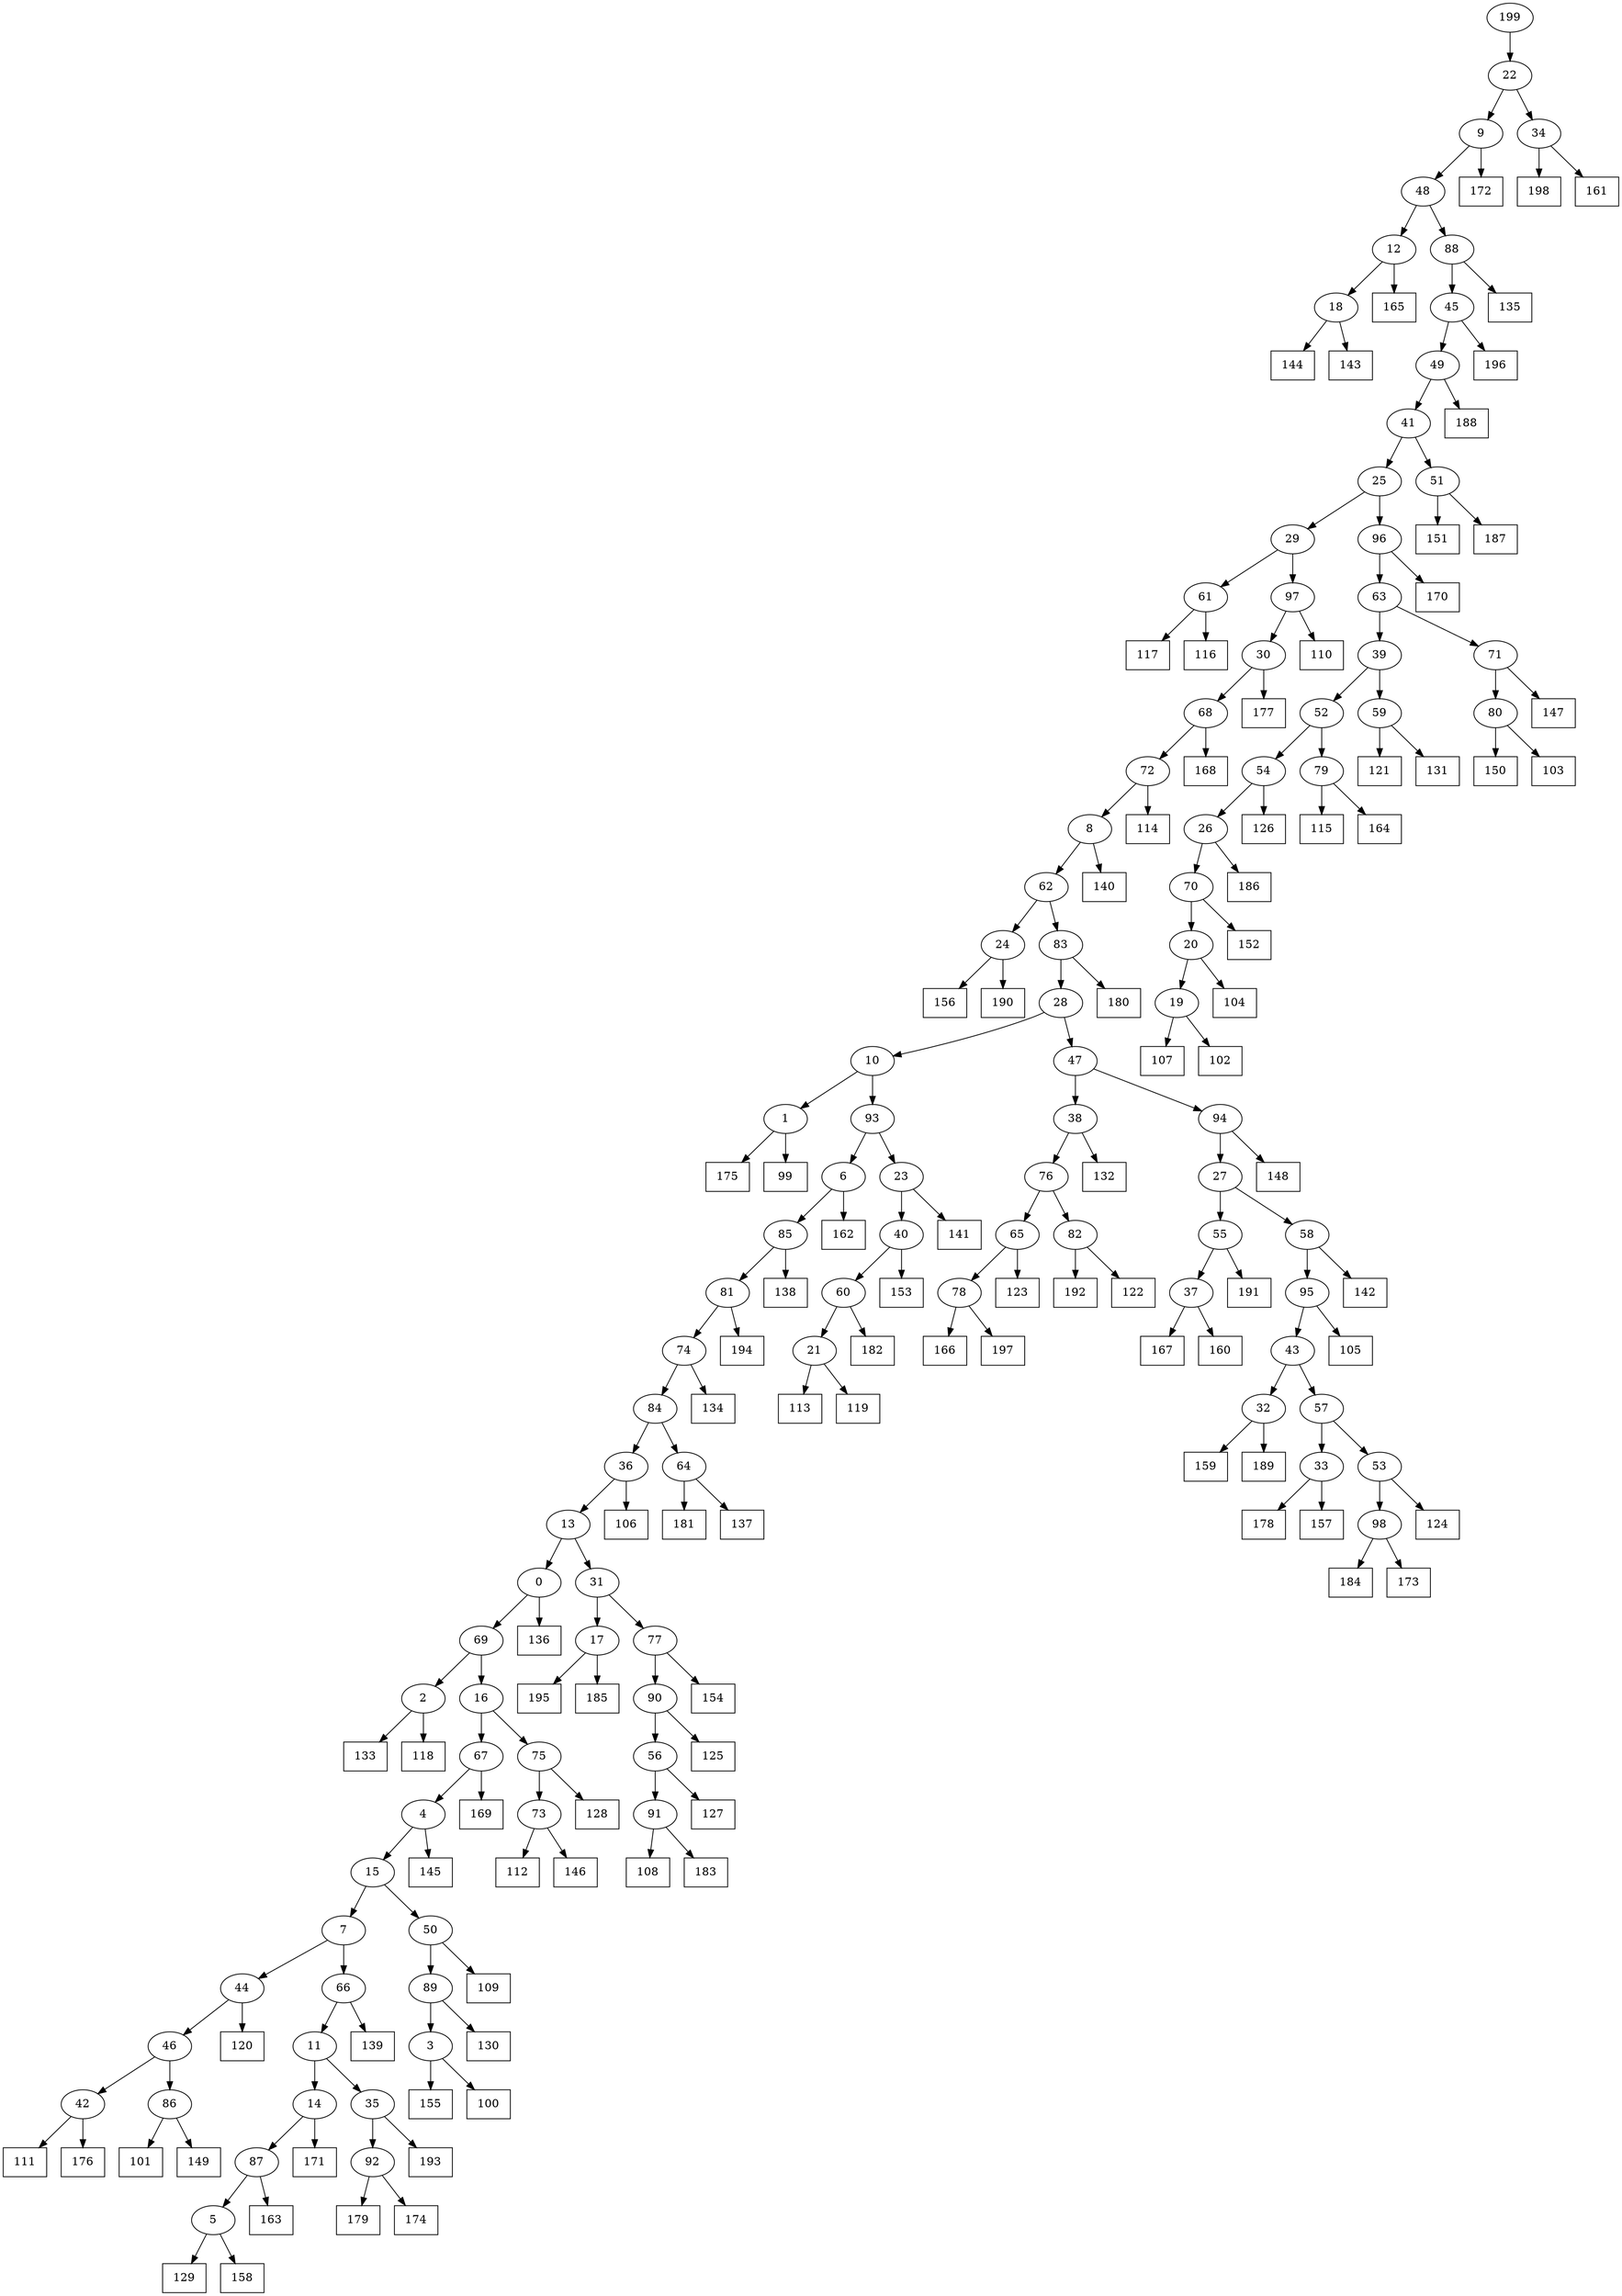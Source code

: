digraph G {
0[label="0"];
1[label="1"];
2[label="2"];
3[label="3"];
4[label="4"];
5[label="5"];
6[label="6"];
7[label="7"];
8[label="8"];
9[label="9"];
10[label="10"];
11[label="11"];
12[label="12"];
13[label="13"];
14[label="14"];
15[label="15"];
16[label="16"];
17[label="17"];
18[label="18"];
19[label="19"];
20[label="20"];
21[label="21"];
22[label="22"];
23[label="23"];
24[label="24"];
25[label="25"];
26[label="26"];
27[label="27"];
28[label="28"];
29[label="29"];
30[label="30"];
31[label="31"];
32[label="32"];
33[label="33"];
34[label="34"];
35[label="35"];
36[label="36"];
37[label="37"];
38[label="38"];
39[label="39"];
40[label="40"];
41[label="41"];
42[label="42"];
43[label="43"];
44[label="44"];
45[label="45"];
46[label="46"];
47[label="47"];
48[label="48"];
49[label="49"];
50[label="50"];
51[label="51"];
52[label="52"];
53[label="53"];
54[label="54"];
55[label="55"];
56[label="56"];
57[label="57"];
58[label="58"];
59[label="59"];
60[label="60"];
61[label="61"];
62[label="62"];
63[label="63"];
64[label="64"];
65[label="65"];
66[label="66"];
67[label="67"];
68[label="68"];
69[label="69"];
70[label="70"];
71[label="71"];
72[label="72"];
73[label="73"];
74[label="74"];
75[label="75"];
76[label="76"];
77[label="77"];
78[label="78"];
79[label="79"];
80[label="80"];
81[label="81"];
82[label="82"];
83[label="83"];
84[label="84"];
85[label="85"];
86[label="86"];
87[label="87"];
88[label="88"];
89[label="89"];
90[label="90"];
91[label="91"];
92[label="92"];
93[label="93"];
94[label="94"];
95[label="95"];
96[label="96"];
97[label="97"];
98[label="98"];
99[shape=box,label="153"];
100[shape=box,label="129"];
101[shape=box,label="155"];
102[shape=box,label="127"];
103[shape=box,label="171"];
104[shape=box,label="115"];
105[shape=box,label="188"];
106[shape=box,label="151"];
107[shape=box,label="107"];
108[shape=box,label="133"];
109[shape=box,label="101"];
110[shape=box,label="128"];
111[shape=box,label="112"];
112[shape=box,label="144"];
113[shape=box,label="178"];
114[shape=box,label="192"];
115[shape=box,label="142"];
116[shape=box,label="117"];
117[shape=box,label="158"];
118[shape=box,label="166"];
119[shape=box,label="149"];
120[shape=box,label="162"];
121[shape=box,label="111"];
122[shape=box,label="194"];
123[shape=box,label="134"];
124[shape=box,label="104"];
125[shape=box,label="180"];
126[shape=box,label="124"];
127[shape=box,label="184"];
128[shape=box,label="163"];
129[shape=box,label="136"];
130[shape=box,label="175"];
131[shape=box,label="191"];
132[shape=box,label="164"];
133[shape=box,label="110"];
134[shape=box,label="113"];
135[shape=box,label="181"];
136[shape=box,label="168"];
137[shape=box,label="147"];
138[shape=box,label="159"];
139[shape=box,label="156"];
140[shape=box,label="179"];
141[shape=box,label="146"];
142[shape=box,label="121"];
143[shape=box,label="132"];
144[shape=box,label="119"];
145[shape=box,label="195"];
146[shape=box,label="167"];
147[shape=box,label="131"];
148[shape=box,label="187"];
149[shape=box,label="173"];
150[shape=box,label="198"];
151[shape=box,label="109"];
152[shape=box,label="197"];
153[shape=box,label="108"];
154[shape=box,label="161"];
155[shape=box,label="189"];
156[shape=box,label="160"];
157[shape=box,label="177"];
158[shape=box,label="165"];
159[shape=box,label="193"];
160[shape=box,label="130"];
161[shape=box,label="143"];
162[shape=box,label="174"];
163[shape=box,label="145"];
164[shape=box,label="126"];
165[shape=box,label="137"];
166[shape=box,label="140"];
167[shape=box,label="190"];
168[shape=box,label="99"];
169[shape=box,label="141"];
170[shape=box,label="170"];
171[shape=box,label="152"];
172[shape=box,label="100"];
173[shape=box,label="148"];
174[shape=box,label="105"];
175[shape=box,label="135"];
176[shape=box,label="139"];
177[shape=box,label="169"];
178[shape=box,label="183"];
179[shape=box,label="102"];
180[shape=box,label="106"];
181[shape=box,label="120"];
182[shape=box,label="122"];
183[shape=box,label="150"];
184[shape=box,label="125"];
185[shape=box,label="185"];
186[shape=box,label="154"];
187[shape=box,label="157"];
188[shape=box,label="118"];
189[shape=box,label="103"];
190[shape=box,label="182"];
191[shape=box,label="116"];
192[shape=box,label="123"];
193[shape=box,label="196"];
194[shape=box,label="138"];
195[shape=box,label="172"];
196[shape=box,label="186"];
197[shape=box,label="114"];
198[shape=box,label="176"];
199[label="199"];
98->149 ;
75->110 ;
86->119 ;
82->182 ;
77->186 ;
24->167 ;
88->175 ;
25->29 ;
21->144 ;
41->51 ;
85->194 ;
0->129 ;
81->122 ;
92->162 ;
39->59 ;
19->179 ;
42->198 ;
51->106 ;
59->147 ;
65->192 ;
26->196 ;
3->172 ;
54->164 ;
1->168 ;
9->195 ;
61->191 ;
20->124 ;
70->20 ;
33->113 ;
29->61 ;
30->157 ;
36->180 ;
82->114 ;
1->130 ;
14->103 ;
18->112 ;
76->82 ;
37->156 ;
22->9 ;
62->24 ;
23->169 ;
49->41 ;
45->193 ;
74->123 ;
68->136 ;
89->3 ;
3->101 ;
40->99 ;
97->30 ;
10->93 ;
56->102 ;
78->118 ;
11->14 ;
61->116 ;
80->183 ;
88->45 ;
45->49 ;
26->70 ;
46->42 ;
42->121 ;
94->173 ;
91->153 ;
7->44 ;
92->140 ;
24->139 ;
98->127 ;
52->79 ;
79->104 ;
5->100 ;
73->141 ;
94->27 ;
32->155 ;
10->1 ;
50->151 ;
64->135 ;
93->23 ;
90->184 ;
40->60 ;
47->38 ;
73->111 ;
91->178 ;
49->105 ;
87->5 ;
5->117 ;
58->95 ;
6->85 ;
28->47 ;
32->138 ;
43->32 ;
199->22 ;
66->11 ;
79->132 ;
2->188 ;
4->15 ;
18->161 ;
9->48 ;
81->74 ;
31->77 ;
77->90 ;
11->35 ;
35->92 ;
35->159 ;
72->197 ;
60->21 ;
21->134 ;
37->146 ;
64->165 ;
55->37 ;
85->81 ;
83->28 ;
28->10 ;
13->31 ;
17->145 ;
29->97 ;
52->54 ;
54->26 ;
23->40 ;
62->83 ;
83->125 ;
70->171 ;
90->56 ;
56->91 ;
30->68 ;
74->84 ;
84->64 ;
59->142 ;
38->76 ;
34->154 ;
63->71 ;
71->137 ;
51->148 ;
66->176 ;
69->16 ;
67->4 ;
4->163 ;
38->143 ;
15->7 ;
7->66 ;
8->62 ;
16->67 ;
47->94 ;
22->34 ;
34->150 ;
44->181 ;
58->115 ;
8->166 ;
96->63 ;
63->39 ;
33->187 ;
71->80 ;
80->189 ;
89->160 ;
16->75 ;
31->17 ;
17->185 ;
97->133 ;
84->36 ;
36->13 ;
93->6 ;
6->120 ;
39->52 ;
27->55 ;
55->131 ;
75->73 ;
57->53 ;
53->98 ;
72->8 ;
69->2 ;
68->72 ;
95->43 ;
95->174 ;
14->87 ;
87->128 ;
48->88 ;
41->25 ;
12->158 ;
25->96 ;
96->170 ;
86->109 ;
13->0 ;
0->69 ;
2->108 ;
43->57 ;
57->33 ;
76->65 ;
48->12 ;
12->18 ;
27->58 ;
65->78 ;
78->152 ;
60->190 ;
20->19 ;
19->107 ;
67->177 ;
15->50 ;
50->89 ;
53->126 ;
44->46 ;
46->86 ;
}
